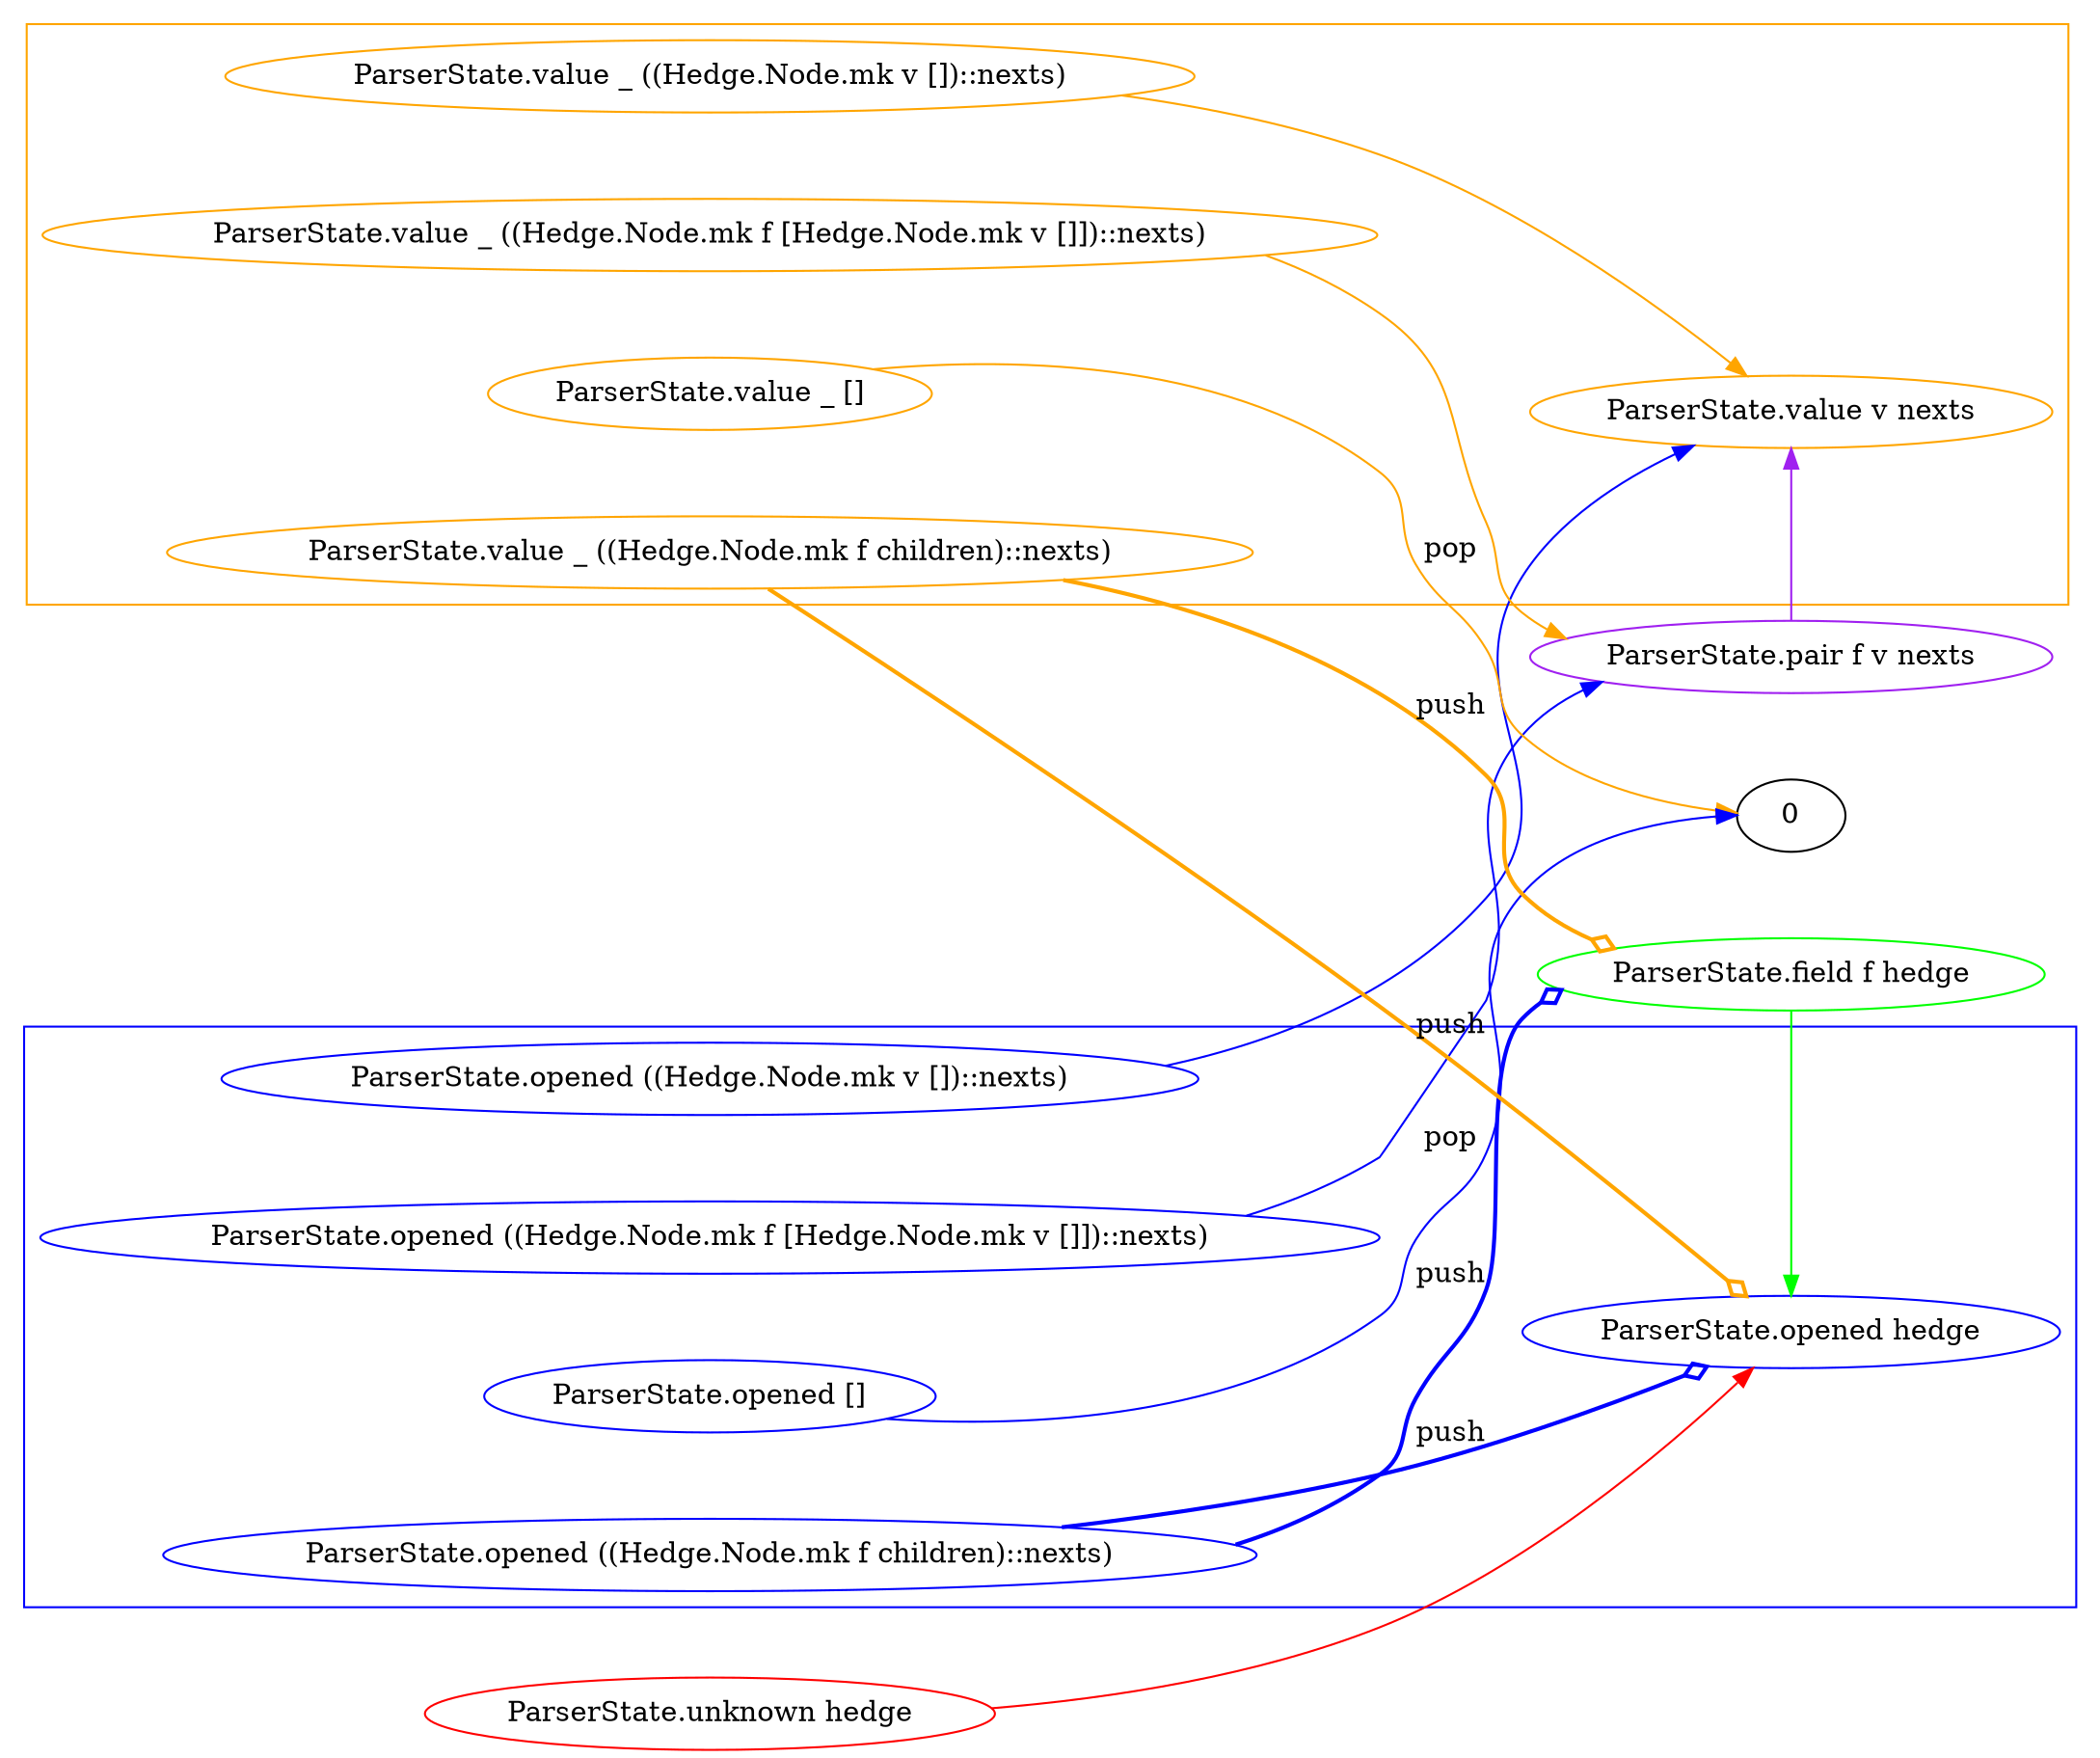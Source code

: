 // Visualizes the state changes for the ParserState of TreeParser.lean.

digraph {
    rankdir = "LR"
    nodesep=0.6;

    // ParserState.opened ((Hedge.Node.mk v [])::nexts) > ParserState.value v nexts
    opened_value [label = "ParserState.opened ((Hedge.Node.mk v [])::nexts)" color="blue"]
    opened_value -> value [color="blue"]

    // ParserState.value _ ((Hedge.Node.mk f [Hedge.Node.mk v []])::nexts) > ParserState.pair f v nexts
    value_pair [label = "ParserState.value _ ((Hedge.Node.mk f [Hedge.Node.mk v []])::nexts)" color="orange"]
    pair [label = "ParserState.pair f v nexts" color="purple"]
    value_pair -> pair [color="orange"]

    // ParserState.opened ((Hedge.Node.mk f [Hedge.Node.mk v []])::nexts) > ParserState.pair f v nexts
    opened_pair [label = "ParserState.opened ((Hedge.Node.mk f [Hedge.Node.mk v []])::nexts)" color="blue"]
    opened_pair -> pair [color="blue"]

    // ParserState.pair _ v nexts > ParserState.value v nexts
    pair -> value [color="purple"]

    // ParserState.field _ children > ParserState.opened children
    field [label = "ParserState.field f hedge" color="green"]
    field -> opened [color="green"]

    // x + ParserState.value _ [] > x
    value_empty [label = "ParserState.value _ []" color="orange"]
    zero [label = "0" rank="min"]
    value_empty -> zero [label = "pop" color="orange"]

    // x + ParserState.opened [] > x
    opened_empty [label = "ParserState.opened []" color="blue"]
    opened_empty -> zero [label = "pop" color="blue"]

    // children ≠ []
    // children ≠ [Hedge.Node.mk v []]
    // ParserState.opened ((Hedge.Node.mk f children)::nexts) > ParserState.opened nexts + ParserState.field f children
    opened_other [label = "ParserState.opened ((Hedge.Node.mk f children)::nexts)" color="blue"]
    opened_other -> opened [arrowhead = "odiamond" label="push" style="bold" color="blue"]
    opened_other -> field [arrowhead = "odiamond" label="push" style="bold" color="blue"]
    // ParserState.value _ ((Hedge.Node.mk f children)::nexts) > ParserState.opened nexts + ParserState.field f children
    value_other [label = "ParserState.value _ ((Hedge.Node.mk f children)::nexts)" color="orange"]
    value_other -> opened [arrowhead = "odiamond" label="push" style="bold" color="orange"]
    value_other -> field [arrowhead = "odiamond" label="push" style="bold" color="orange"]

    // value -> value_empty [ arrowhead = none ]
    // value -> value_value [ arrowhead = none ]
    // value -> value_pair [ arrowhead = none ]
    // value -> value_other [ arrowhead = none ]

    subgraph cluster_value {
        color="orange"
        value
        value_empty
        value_value
        value_pair
        value_other
    }

    // opened -> opened_empty [ arrowhead = none ]
    // opened -> opened_value [ arrowhead = none ]
    // opened -> opened_pair [ arrowhead = none ]
    // opened -> opened_other [ arrowhead = none ]

    subgraph cluster_opened {
        color="blue"
        opened
        opened_empty
        opened_value
        opened_pair
        opened_other
    }

    // ParserState.unknown hedge > ParserState.opened hedge
    unknown [label = "ParserState.unknown hedge" rank="max" color="red"]
    opened [label = "ParserState.opened hedge" color="blue"]
    unknown -> opened [color="red"]

    // ParserState.value _ ((Hedge.Node.mk v [])::nexts) > ParserState.value v nexts
    value_value [label = "ParserState.value _ ((Hedge.Node.mk v [])::nexts)" color="orange"]
    value [label = "ParserState.value v nexts" color="orange"]
    value_value -> value [color="orange"]
}